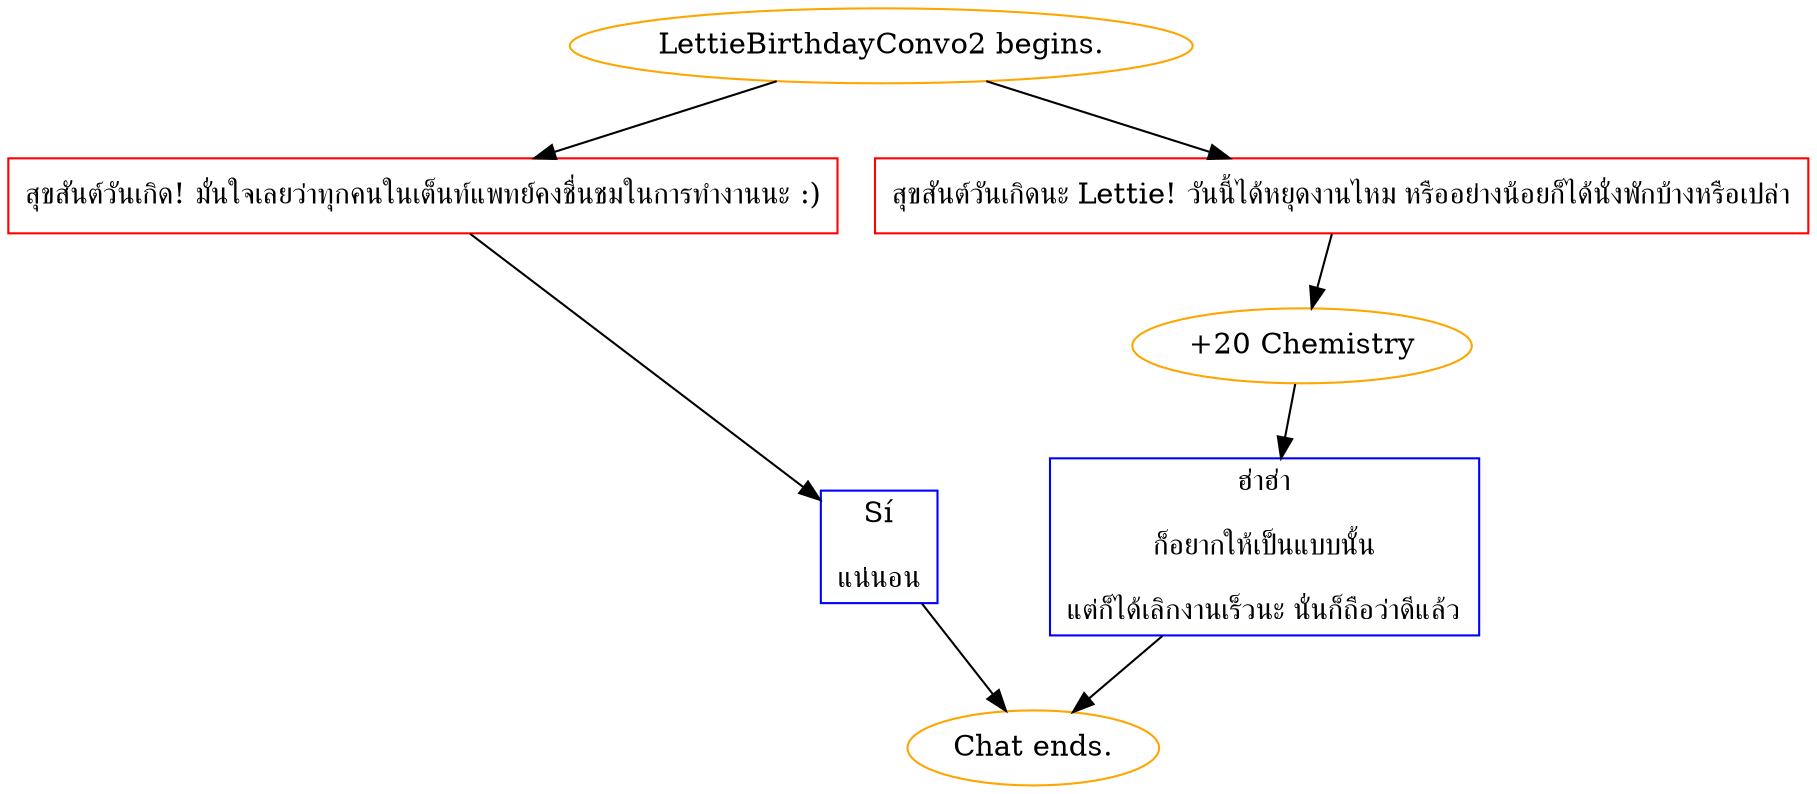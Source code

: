 digraph {
	"LettieBirthdayConvo2 begins." [color=orange];
		"LettieBirthdayConvo2 begins." -> j335082654;
		"LettieBirthdayConvo2 begins." -> j2880478761;
	j335082654 [label="สุขสันต์วันเกิด! มั่นใจเลยว่าทุกคนในเต็นท์แพทย์คงชื่นชมในการทำงานนะ :)",shape=box,color=red];
		j335082654 -> j641241299;
	j2880478761 [label="สุขสันต์วันเกิดนะ Lettie! วันนี้ได้หยุดงานไหม หรืออย่างน้อยก็ได้นั่งพักบ้างหรือเปล่า",shape=box,color=red];
		j2880478761 -> j4052102806;
	j641241299 [label="Sí
แน่นอน",shape=box,color=blue];
		j641241299 -> "Chat ends.";
	j4052102806 [label="+20 Chemistry",color=orange];
		j4052102806 -> j2631250987;
	"Chat ends." [color=orange];
	j2631250987 [label="ฮ่าฮ่า
ก็อยากให้เป็นแบบนั้น
แต่ก็ได้เลิกงานเร็วนะ นั่นก็ถือว่าดีแล้ว",shape=box,color=blue];
		j2631250987 -> "Chat ends.";
}